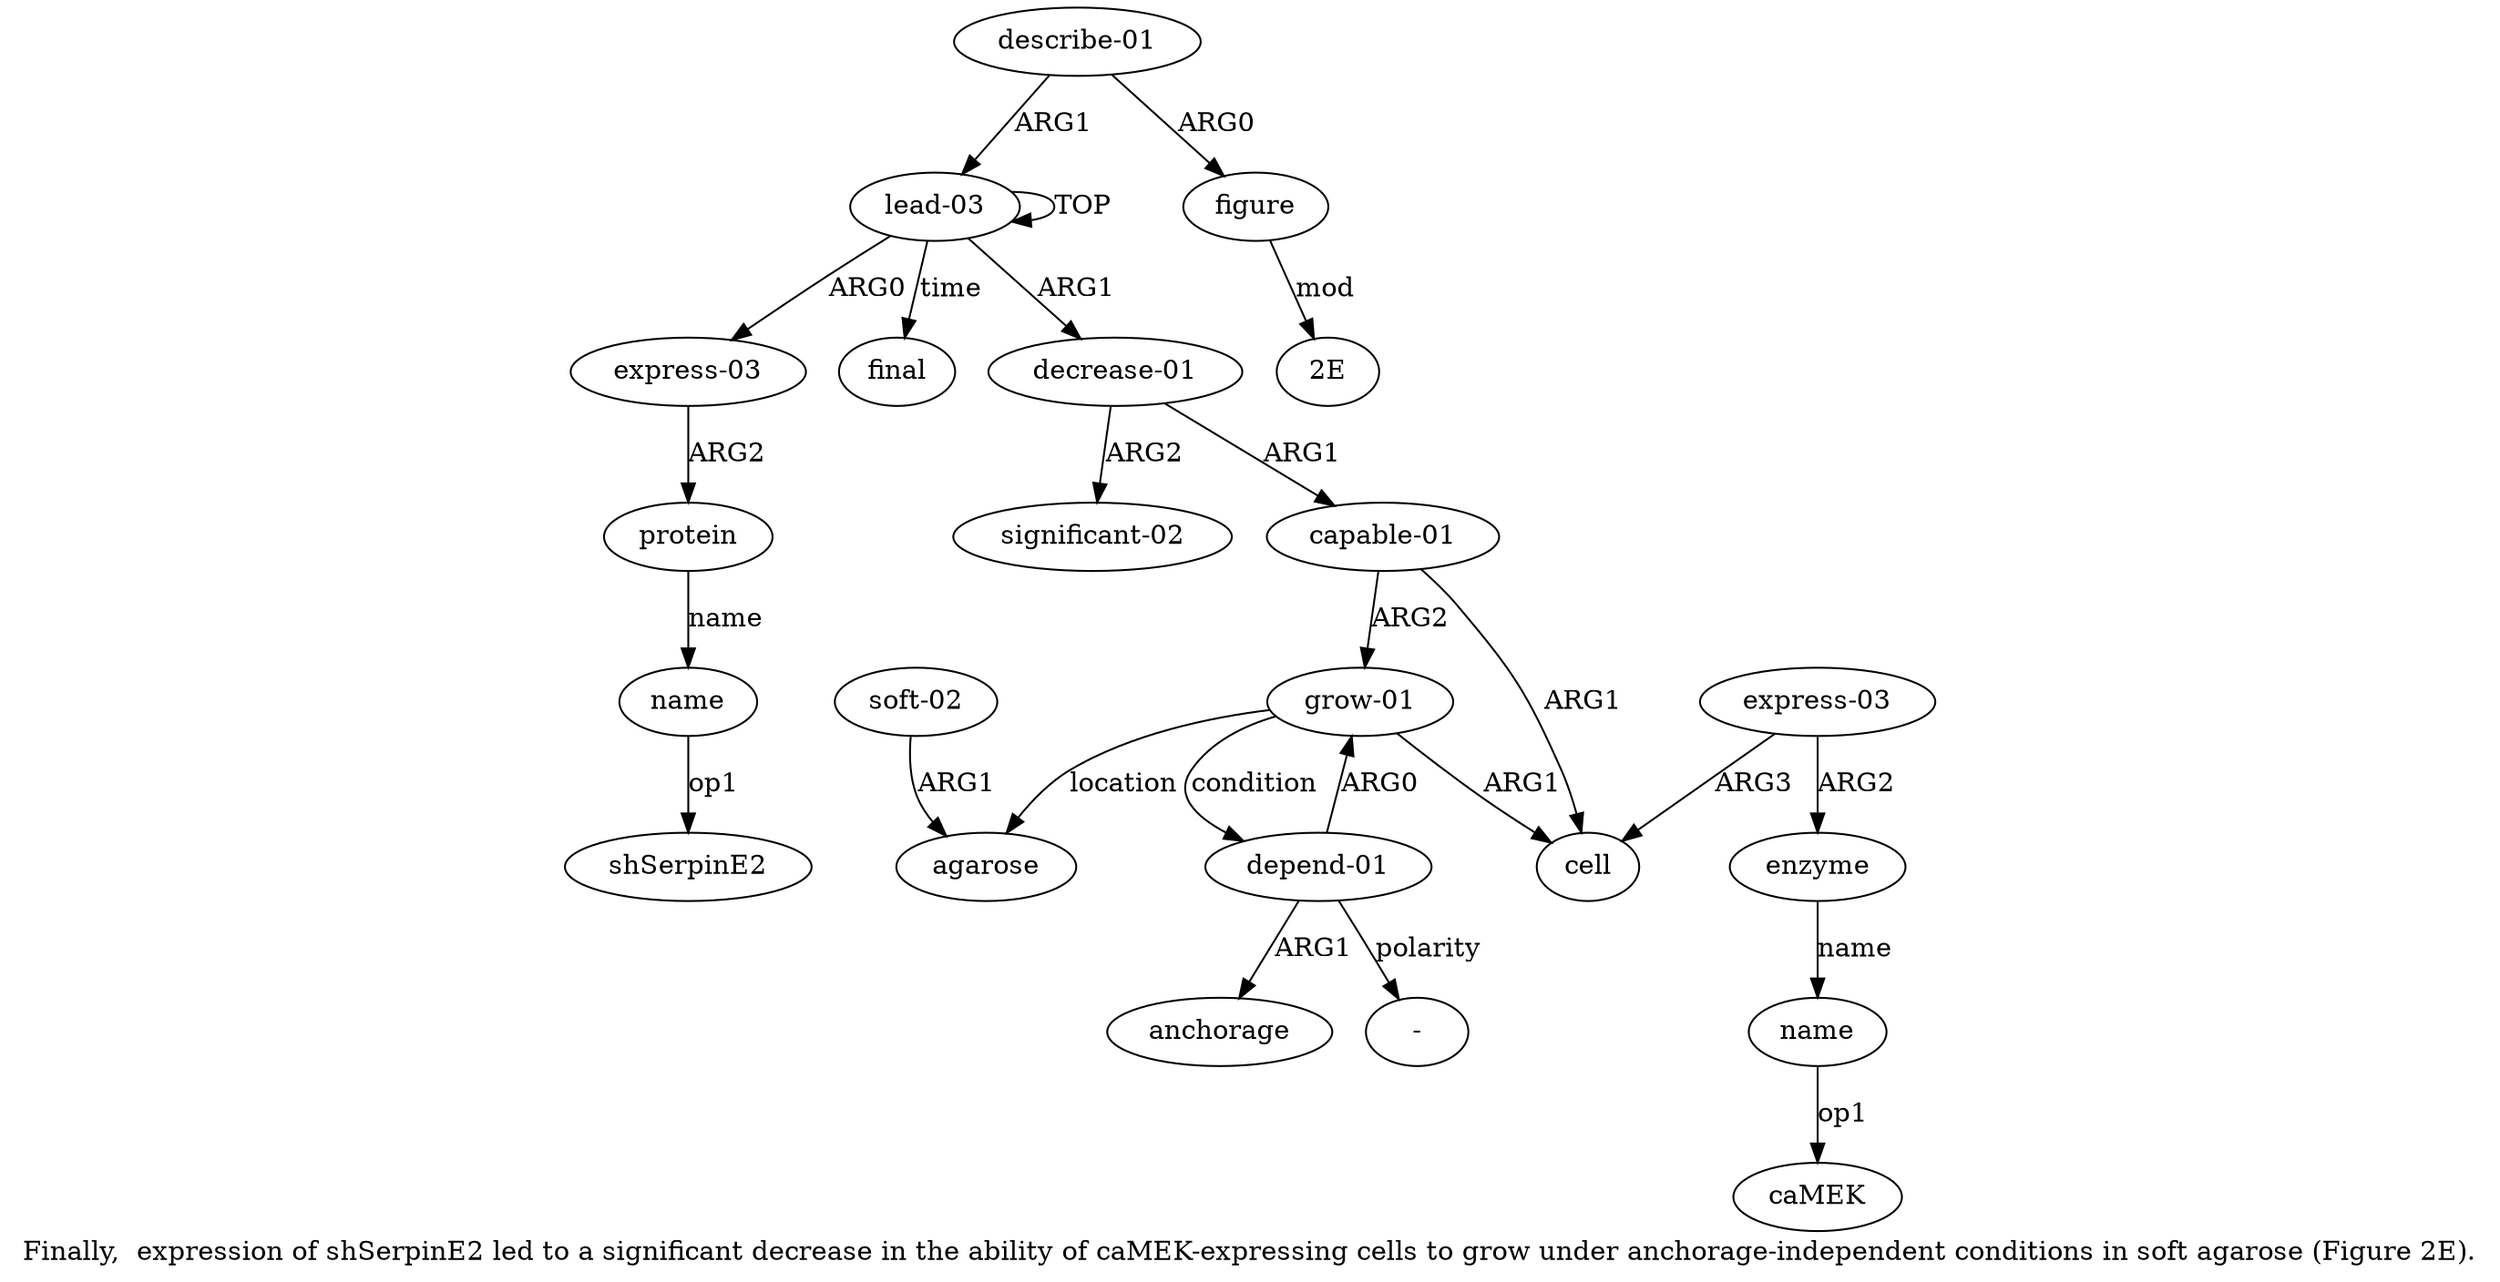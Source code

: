 digraph  {
	graph [label="Finally,  expression of shSerpinE2 led to a significant decrease in the ability of caMEK-expressing cells to grow under anchorage-independent \
conditions in soft agarose (Figure 2E)."];
	node [label="\N"];
	"a3 shSerpinE2"	 [color=black,
		gold_ind=-1,
		gold_label=shSerpinE2,
		label=shSerpinE2,
		test_ind=-1,
		test_label=shSerpinE2];
	a15	 [color=black,
		gold_ind=15,
		gold_label="significant-02",
		label="significant-02",
		test_ind=15,
		test_label="significant-02"];
	a14	 [color=black,
		gold_ind=14,
		gold_label=anchorage,
		label=anchorage,
		test_ind=14,
		test_label=anchorage];
	a17	 [color=black,
		gold_ind=17,
		gold_label=figure,
		label=figure,
		test_ind=17,
		test_label=figure];
	"a17 2E"	 [color=black,
		gold_ind=-1,
		gold_label="2E",
		label="2E",
		test_ind=-1,
		test_label="2E"];
	a17 -> "a17 2E" [key=0,
	color=black,
	gold_label=mod,
	label=mod,
	test_label=mod];
a16 [color=black,
	gold_ind=16,
	gold_label="describe-01",
	label="describe-01",
	test_ind=16,
	test_label="describe-01"];
a16 -> a17 [key=0,
color=black,
gold_label=ARG0,
label=ARG0,
test_label=ARG0];
a0 [color=black,
gold_ind=0,
gold_label="lead-03",
label="lead-03",
test_ind=0,
test_label="lead-03"];
a16 -> a0 [key=0,
color=black,
gold_label=ARG1,
label=ARG1,
test_label=ARG1];
a11 [color=black,
gold_ind=11,
gold_label=agarose,
label=agarose,
test_ind=11,
test_label=agarose];
a10 [color=black,
gold_ind=10,
gold_label="grow-01",
label="grow-01",
test_ind=10,
test_label="grow-01"];
a10 -> a11 [key=0,
color=black,
gold_label=location,
label=location,
test_label=location];
a13 [color=black,
gold_ind=13,
gold_label="depend-01",
label="depend-01",
test_ind=13,
test_label="depend-01"];
a10 -> a13 [key=0,
color=black,
gold_label=condition,
label=condition,
test_label=condition];
a6 [color=black,
gold_ind=6,
gold_label=cell,
label=cell,
test_ind=6,
test_label=cell];
a10 -> a6 [key=0,
color=black,
gold_label=ARG1,
label=ARG1,
test_label=ARG1];
a13 -> a14 [key=0,
color=black,
gold_label=ARG1,
label=ARG1,
test_label=ARG1];
a13 -> a10 [key=0,
color=black,
gold_label=ARG0,
label=ARG0,
test_label=ARG0];
"a13 -" [color=black,
gold_ind=-1,
gold_label="-",
label="-",
test_ind=-1,
test_label="-"];
a13 -> "a13 -" [key=0,
color=black,
gold_label=polarity,
label=polarity,
test_label=polarity];
a12 [color=black,
gold_ind=12,
gold_label="soft-02",
label="soft-02",
test_ind=12,
test_label="soft-02"];
a12 -> a11 [key=0,
color=black,
gold_label=ARG1,
label=ARG1,
test_label=ARG1];
a18 [color=black,
gold_ind=18,
gold_label=final,
label=final,
test_ind=18,
test_label=final];
a1 [color=black,
gold_ind=1,
gold_label="express-03",
label="express-03",
test_ind=1,
test_label="express-03"];
a2 [color=black,
gold_ind=2,
gold_label=protein,
label=protein,
test_ind=2,
test_label=protein];
a1 -> a2 [key=0,
color=black,
gold_label=ARG2,
label=ARG2,
test_label=ARG2];
a0 -> a18 [key=0,
color=black,
gold_label=time,
label=time,
test_label=time];
a0 -> a1 [key=0,
color=black,
gold_label=ARG0,
label=ARG0,
test_label=ARG0];
a0 -> a0 [key=0,
color=black,
gold_label=TOP,
label=TOP,
test_label=TOP];
a4 [color=black,
gold_ind=4,
gold_label="decrease-01",
label="decrease-01",
test_ind=4,
test_label="decrease-01"];
a0 -> a4 [key=0,
color=black,
gold_label=ARG1,
label=ARG1,
test_label=ARG1];
a3 [color=black,
gold_ind=3,
gold_label=name,
label=name,
test_ind=3,
test_label=name];
a3 -> "a3 shSerpinE2" [key=0,
color=black,
gold_label=op1,
label=op1,
test_label=op1];
a2 -> a3 [key=0,
color=black,
gold_label=name,
label=name,
test_label=name];
a5 [color=black,
gold_ind=5,
gold_label="capable-01",
label="capable-01",
test_ind=5,
test_label="capable-01"];
a5 -> a10 [key=0,
color=black,
gold_label=ARG2,
label=ARG2,
test_label=ARG2];
a5 -> a6 [key=0,
color=black,
gold_label=ARG1,
label=ARG1,
test_label=ARG1];
a4 -> a15 [key=0,
color=black,
gold_label=ARG2,
label=ARG2,
test_label=ARG2];
a4 -> a5 [key=0,
color=black,
gold_label=ARG1,
label=ARG1,
test_label=ARG1];
a7 [color=black,
gold_ind=7,
gold_label="express-03",
label="express-03",
test_ind=7,
test_label="express-03"];
a7 -> a6 [key=0,
color=black,
gold_label=ARG3,
label=ARG3,
test_label=ARG3];
a8 [color=black,
gold_ind=8,
gold_label=enzyme,
label=enzyme,
test_ind=8,
test_label=enzyme];
a7 -> a8 [key=0,
color=black,
gold_label=ARG2,
label=ARG2,
test_label=ARG2];
a9 [color=black,
gold_ind=9,
gold_label=name,
label=name,
test_ind=9,
test_label=name];
"a9 caMEK" [color=black,
gold_ind=-1,
gold_label=caMEK,
label=caMEK,
test_ind=-1,
test_label=caMEK];
a9 -> "a9 caMEK" [key=0,
color=black,
gold_label=op1,
label=op1,
test_label=op1];
a8 -> a9 [key=0,
color=black,
gold_label=name,
label=name,
test_label=name];
}

